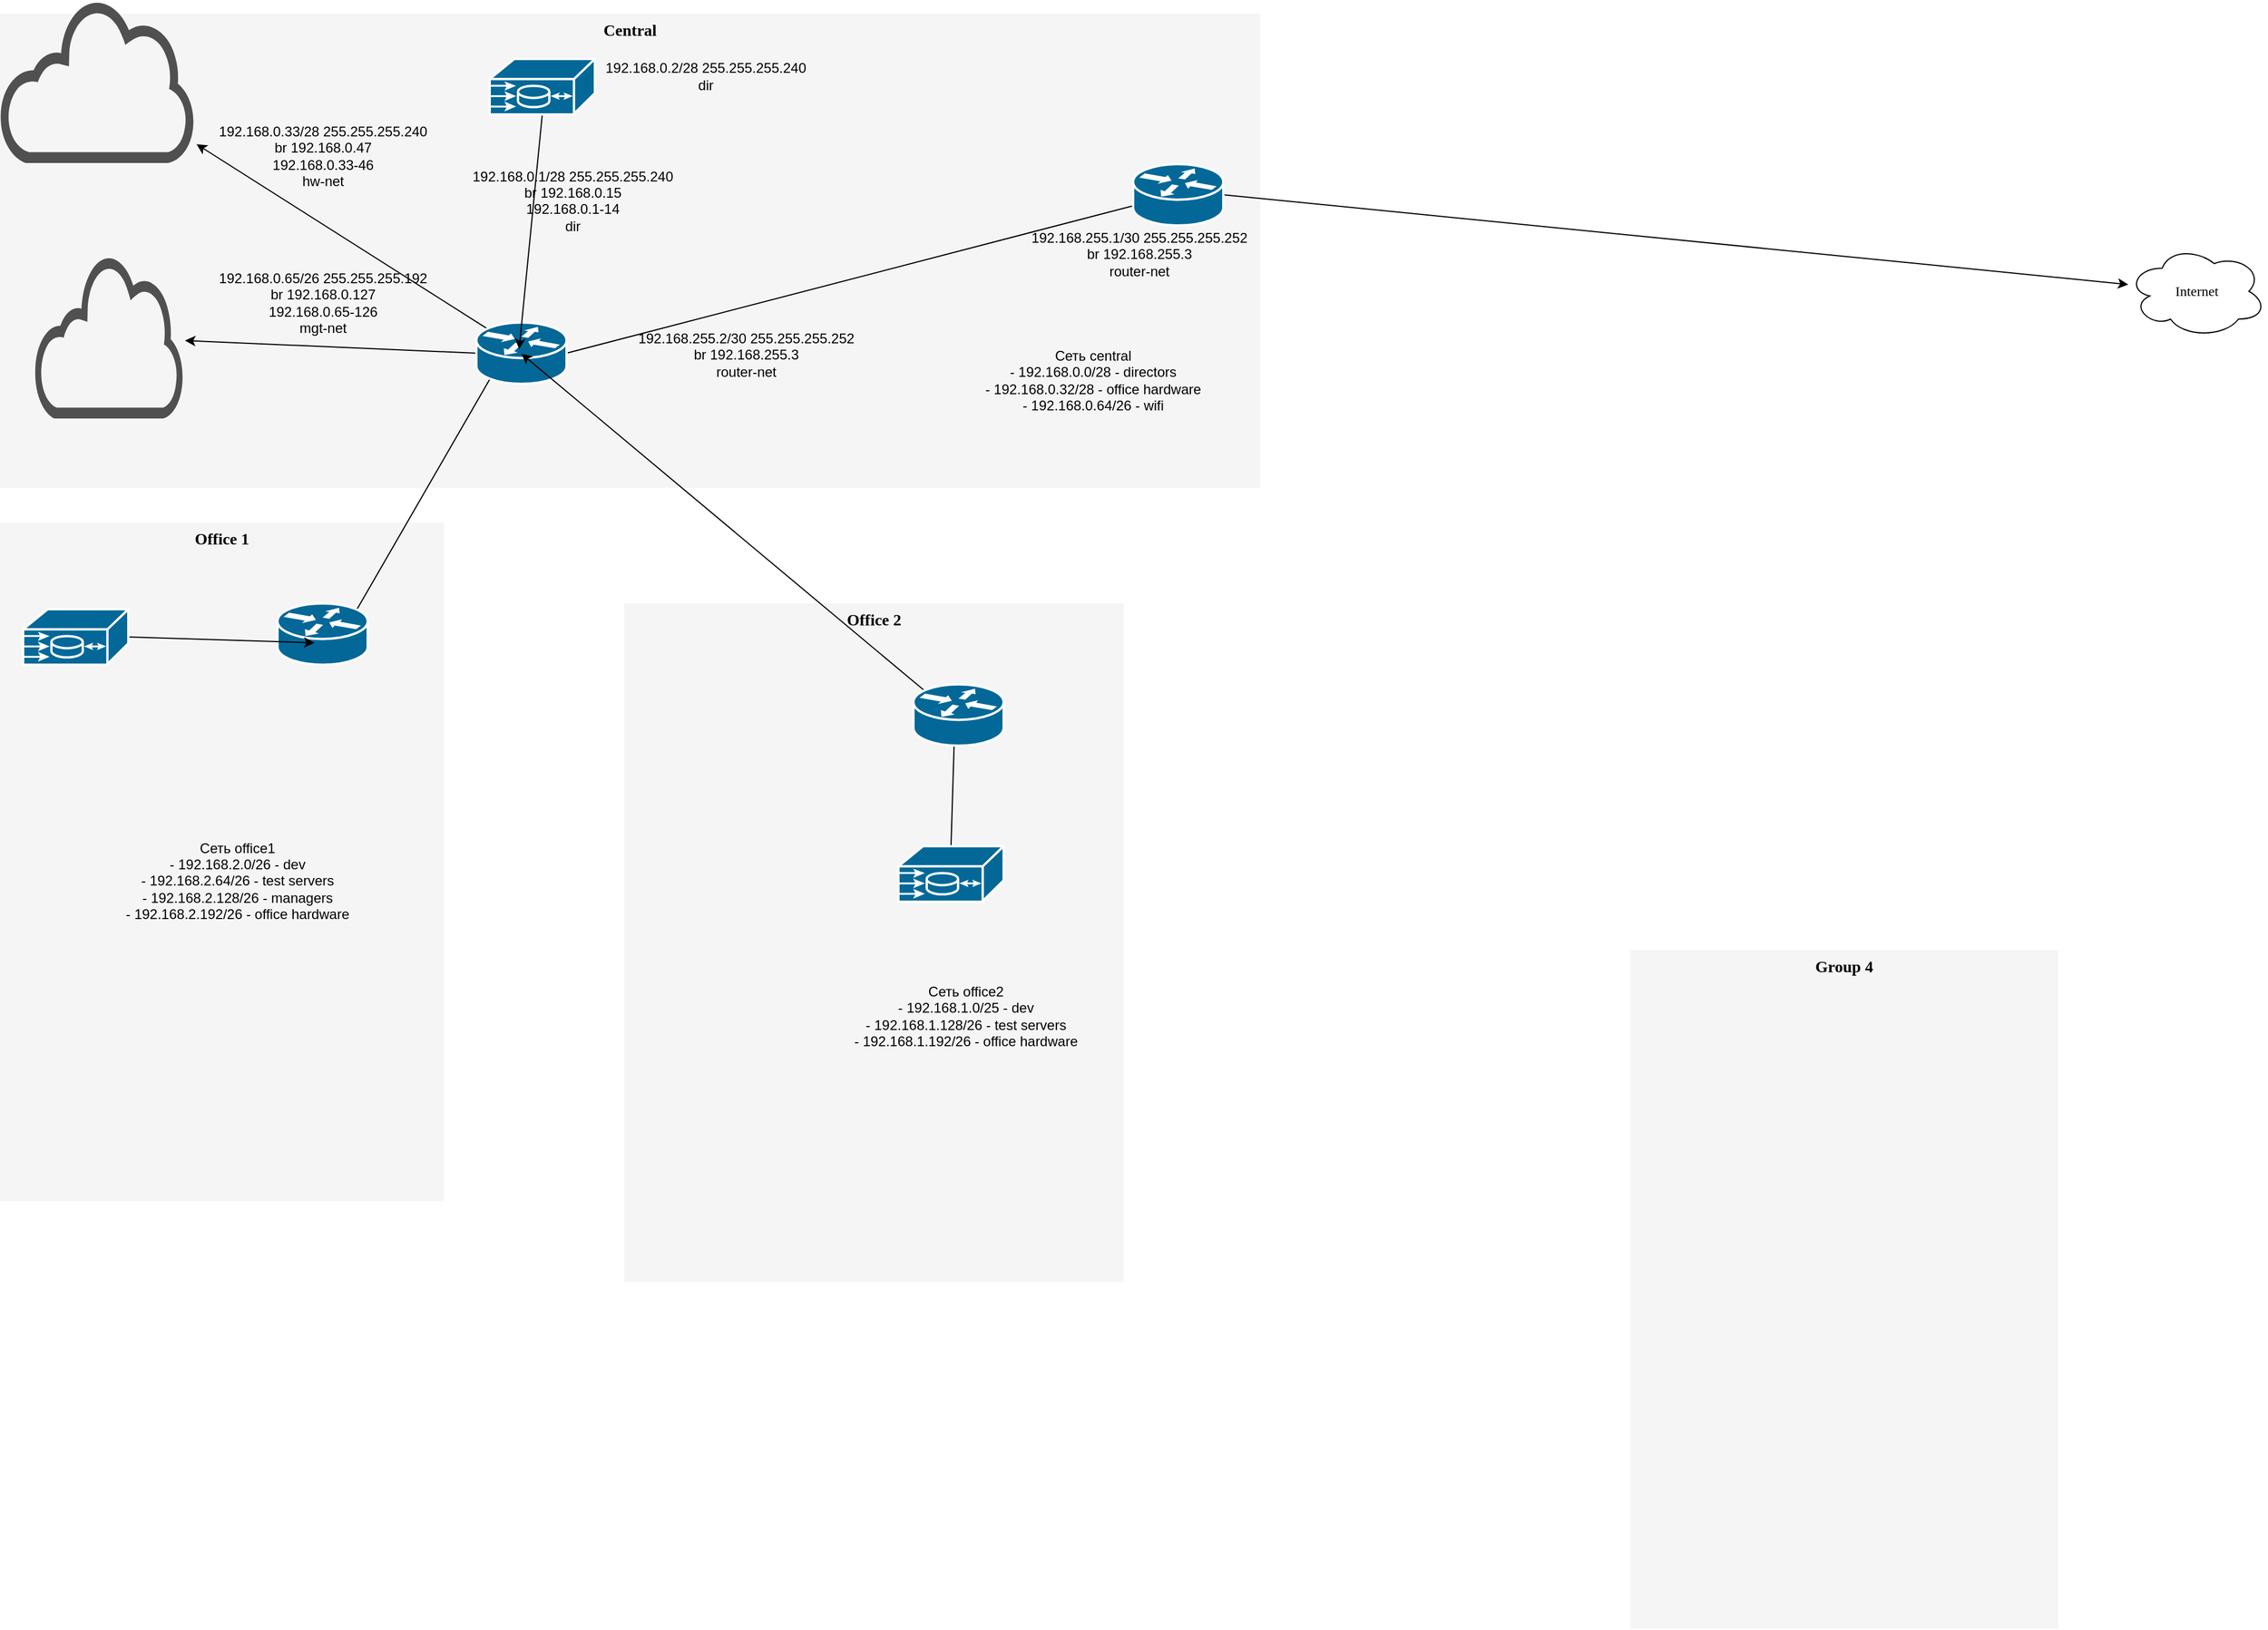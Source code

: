 <mxfile version="13.0.1" type="device"><diagram name="Page-1" id="c37626ed-c26b-45fb-9056-f9ebc6bb27b6"><mxGraphModel dx="1422" dy="801" grid="1" gridSize="10" guides="1" tooltips="1" connect="1" arrows="1" fold="1" page="1" pageScale="1" pageWidth="1100" pageHeight="850" background="#ffffff" math="0" shadow="0"><root><mxCell id="0"/><mxCell id="1" parent="0"/><mxCell id="1c7a67bf8fd3230f-83" value="Central" style="whiteSpace=wrap;html=1;rounded=0;shadow=0;comic=0;strokeWidth=1;fontFamily=Verdana;fontSize=14;fillColor=#f5f5f5;strokeColor=none;verticalAlign=top;fontStyle=1" parent="1" vertex="1"><mxGeometry x="190" y="40" width="1090" height="410" as="geometry"/></mxCell><mxCell id="1c7a67bf8fd3230f-82" value="Group 4" style="whiteSpace=wrap;html=1;rounded=0;shadow=0;comic=0;strokeWidth=1;fontFamily=Verdana;fontSize=14;fillColor=#f5f5f5;strokeColor=none;fontStyle=1;verticalAlign=top;" parent="1" vertex="1"><mxGeometry x="1600" y="850" width="370" height="587" as="geometry"/></mxCell><mxCell id="1c7a67bf8fd3230f-81" value="Office 2" style="whiteSpace=wrap;html=1;rounded=0;shadow=0;comic=0;strokeWidth=1;fontFamily=Verdana;fontSize=14;fillColor=#f5f5f5;strokeColor=none;fontStyle=1;verticalAlign=top;" parent="1" vertex="1"><mxGeometry x="730" y="550.0" width="432" height="587" as="geometry"/></mxCell><mxCell id="1c7a67bf8fd3230f-80" value="Office 1 " style="whiteSpace=wrap;html=1;rounded=0;shadow=0;comic=0;strokeWidth=1;fontFamily=Verdana;fontSize=14;fillColor=#f5f5f5;strokeColor=none;fontStyle=1;verticalAlign=top;" parent="1" vertex="1"><mxGeometry x="190" y="480" width="384" height="587" as="geometry"/></mxCell><mxCell id="1c7a67bf8fd3230f-15" value="Internet" style="ellipse;shape=cloud;whiteSpace=wrap;html=1;rounded=0;shadow=0;comic=0;strokeWidth=1;fontFamily=Verdana;fontSize=12;" parent="1" vertex="1"><mxGeometry x="2030" y="240" width="120" height="80" as="geometry"/></mxCell><mxCell id="x8WAZvwo2zlgMsEX7j50-14" style="edgeStyle=none;rounded=0;orthogonalLoop=1;jettySize=auto;html=1;exitX=0.5;exitY=0;exitDx=0;exitDy=0;exitPerimeter=0;entryX=0.462;entryY=0.453;entryDx=0;entryDy=0;entryPerimeter=0;" edge="1" parent="1" source="1c7a67bf8fd3230f-19" target="x8WAZvwo2zlgMsEX7j50-8"><mxGeometry relative="1" as="geometry"/></mxCell><mxCell id="1c7a67bf8fd3230f-19" value="" style="shape=mxgraph.cisco.misc.me1100;html=1;dashed=0;fillColor=#036897;strokeColor=#ffffff;strokeWidth=2;verticalLabelPosition=bottom;verticalAlign=top;rounded=0;shadow=0;comic=0;fontFamily=Verdana;fontSize=12;" parent="1" vertex="1"><mxGeometry x="967" y="760" width="91" height="48" as="geometry"/></mxCell><mxCell id="x8WAZvwo2zlgMsEX7j50-3" style="edgeStyle=none;rounded=0;orthogonalLoop=1;jettySize=auto;html=1;exitX=0.88;exitY=0.1;exitDx=0;exitDy=0;exitPerimeter=0;entryX=0.282;entryY=0.585;entryDx=0;entryDy=0;entryPerimeter=0;" edge="1" parent="1" source="1c7a67bf8fd3230f-46" target="x8WAZvwo2zlgMsEX7j50-1"><mxGeometry relative="1" as="geometry"/></mxCell><mxCell id="1c7a67bf8fd3230f-46" value="" style="shape=mxgraph.cisco.routers.router;html=1;dashed=0;fillColor=#036897;strokeColor=#ffffff;strokeWidth=2;verticalLabelPosition=bottom;verticalAlign=top;rounded=0;shadow=0;comic=0;fontFamily=Verdana;fontSize=12;" parent="1" vertex="1"><mxGeometry x="430" y="550" width="78" height="53" as="geometry"/></mxCell><mxCell id="x8WAZvwo2zlgMsEX7j50-4" style="edgeStyle=none;rounded=0;orthogonalLoop=1;jettySize=auto;html=1;exitX=1;exitY=0.5;exitDx=0;exitDy=0;exitPerimeter=0;entryX=0.346;entryY=0.547;entryDx=0;entryDy=0;entryPerimeter=0;" edge="1" parent="1" source="x8WAZvwo2zlgMsEX7j50-1" target="x8WAZvwo2zlgMsEX7j50-2"><mxGeometry relative="1" as="geometry"/></mxCell><mxCell id="x8WAZvwo2zlgMsEX7j50-27" style="edgeStyle=none;rounded=0;orthogonalLoop=1;jettySize=auto;html=1;exitX=0;exitY=0.5;exitDx=0;exitDy=0;exitPerimeter=0;" edge="1" parent="1" source="x8WAZvwo2zlgMsEX7j50-1" target="x8WAZvwo2zlgMsEX7j50-24"><mxGeometry relative="1" as="geometry"/></mxCell><mxCell id="x8WAZvwo2zlgMsEX7j50-28" style="edgeStyle=none;rounded=0;orthogonalLoop=1;jettySize=auto;html=1;exitX=0.12;exitY=0.1;exitDx=0;exitDy=0;exitPerimeter=0;" edge="1" parent="1" source="x8WAZvwo2zlgMsEX7j50-1" target="x8WAZvwo2zlgMsEX7j50-23"><mxGeometry relative="1" as="geometry"/></mxCell><mxCell id="x8WAZvwo2zlgMsEX7j50-1" value="" style="shape=mxgraph.cisco.routers.router;html=1;dashed=0;fillColor=#036897;strokeColor=#ffffff;strokeWidth=2;verticalLabelPosition=bottom;verticalAlign=top;rounded=0;shadow=0;comic=0;fontFamily=Verdana;fontSize=12;" vertex="1" parent="1"><mxGeometry x="602" y="307" width="78" height="53" as="geometry"/></mxCell><mxCell id="x8WAZvwo2zlgMsEX7j50-5" style="edgeStyle=none;rounded=0;orthogonalLoop=1;jettySize=auto;html=1;exitX=1;exitY=0.5;exitDx=0;exitDy=0;exitPerimeter=0;" edge="1" parent="1" source="x8WAZvwo2zlgMsEX7j50-2" target="1c7a67bf8fd3230f-15"><mxGeometry relative="1" as="geometry"/></mxCell><mxCell id="x8WAZvwo2zlgMsEX7j50-2" value="" style="shape=mxgraph.cisco.routers.router;html=1;dashed=0;fillColor=#036897;strokeColor=#ffffff;strokeWidth=2;verticalLabelPosition=bottom;verticalAlign=top;rounded=0;shadow=0;comic=0;fontFamily=Verdana;fontSize=12;" vertex="1" parent="1"><mxGeometry x="1170" y="170" width="78" height="53" as="geometry"/></mxCell><mxCell id="x8WAZvwo2zlgMsEX7j50-6" style="edgeStyle=none;rounded=0;orthogonalLoop=1;jettySize=auto;html=1;exitX=1;exitY=0;exitDx=0;exitDy=0;" edge="1" parent="1" source="1c7a67bf8fd3230f-83" target="1c7a67bf8fd3230f-83"><mxGeometry relative="1" as="geometry"/></mxCell><mxCell id="x8WAZvwo2zlgMsEX7j50-7" style="edgeStyle=none;rounded=0;orthogonalLoop=1;jettySize=auto;html=1;exitX=1;exitY=0.5;exitDx=0;exitDy=0;" edge="1" parent="1" source="1c7a67bf8fd3230f-83" target="1c7a67bf8fd3230f-83"><mxGeometry relative="1" as="geometry"/></mxCell><mxCell id="x8WAZvwo2zlgMsEX7j50-13" style="edgeStyle=none;rounded=0;orthogonalLoop=1;jettySize=auto;html=1;exitX=0.12;exitY=0.1;exitDx=0;exitDy=0;exitPerimeter=0;entryX=0.5;entryY=0.509;entryDx=0;entryDy=0;entryPerimeter=0;" edge="1" parent="1" source="x8WAZvwo2zlgMsEX7j50-8" target="x8WAZvwo2zlgMsEX7j50-1"><mxGeometry relative="1" as="geometry"/></mxCell><mxCell id="x8WAZvwo2zlgMsEX7j50-8" value="" style="shape=mxgraph.cisco.routers.router;html=1;dashed=0;fillColor=#036897;strokeColor=#ffffff;strokeWidth=2;verticalLabelPosition=bottom;verticalAlign=top;rounded=0;shadow=0;comic=0;fontFamily=Verdana;fontSize=12;" vertex="1" parent="1"><mxGeometry x="980" y="620" width="78" height="53" as="geometry"/></mxCell><mxCell id="x8WAZvwo2zlgMsEX7j50-12" style="edgeStyle=none;rounded=0;orthogonalLoop=1;jettySize=auto;html=1;exitX=1;exitY=0.5;exitDx=0;exitDy=0;exitPerimeter=0;entryX=0.41;entryY=0.642;entryDx=0;entryDy=0;entryPerimeter=0;" edge="1" parent="1" source="x8WAZvwo2zlgMsEX7j50-9" target="1c7a67bf8fd3230f-46"><mxGeometry relative="1" as="geometry"/></mxCell><mxCell id="x8WAZvwo2zlgMsEX7j50-9" value="" style="shape=mxgraph.cisco.misc.me1100;html=1;dashed=0;fillColor=#036897;strokeColor=#ffffff;strokeWidth=2;verticalLabelPosition=bottom;verticalAlign=top;rounded=0;shadow=0;comic=0;fontFamily=Verdana;fontSize=12;" vertex="1" parent="1"><mxGeometry x="210" y="555" width="91" height="48" as="geometry"/></mxCell><mxCell id="x8WAZvwo2zlgMsEX7j50-11" style="edgeStyle=none;rounded=0;orthogonalLoop=1;jettySize=auto;html=1;exitX=0.5;exitY=1;exitDx=0;exitDy=0;exitPerimeter=0;entryX=0.474;entryY=0.434;entryDx=0;entryDy=0;entryPerimeter=0;" edge="1" parent="1" source="x8WAZvwo2zlgMsEX7j50-10" target="x8WAZvwo2zlgMsEX7j50-1"><mxGeometry relative="1" as="geometry"/></mxCell><mxCell id="x8WAZvwo2zlgMsEX7j50-10" value="" style="shape=mxgraph.cisco.misc.me1100;html=1;dashed=0;fillColor=#036897;strokeColor=#ffffff;strokeWidth=2;verticalLabelPosition=bottom;verticalAlign=top;rounded=0;shadow=0;comic=0;fontFamily=Verdana;fontSize=12;" vertex="1" parent="1"><mxGeometry x="613.5" y="79" width="91" height="48" as="geometry"/></mxCell><mxCell id="x8WAZvwo2zlgMsEX7j50-15" value="&lt;br&gt;Сеть central&lt;br&gt;- 192.168.0.0/28    - directors&lt;br&gt;- 192.168.0.32/28  - office hardware&lt;br&gt;- 192.168.0.64/26  - wifi" style="text;html=1;resizable=0;autosize=1;align=center;verticalAlign=middle;points=[];fillColor=none;strokeColor=none;rounded=0;" vertex="1" parent="1"><mxGeometry x="1030" y="310" width="210" height="80" as="geometry"/></mxCell><mxCell id="x8WAZvwo2zlgMsEX7j50-16" value="&lt;br&gt;Сеть office2&lt;br&gt;- 192.168.1.0/25      - dev&lt;br&gt;- 192.168.1.128/26  - test servers&lt;br&gt;- 192.168.1.192/26  - office hardware" style="text;html=1;resizable=0;autosize=1;align=center;verticalAlign=middle;points=[];fillColor=none;strokeColor=none;rounded=0;" vertex="1" parent="1"><mxGeometry x="920" y="860" width="210" height="80" as="geometry"/></mxCell><mxCell id="x8WAZvwo2zlgMsEX7j50-17" value="Сеть office1&lt;br&gt;- 192.168.2.0/26      - dev&lt;br&gt;- 192.168.2.64/26    - test servers&lt;br&gt;- 192.168.2.128/26  - managers&lt;br&gt;- 192.168.2.192/26  - office hardware" style="text;html=1;resizable=0;autosize=1;align=center;verticalAlign=middle;points=[];fillColor=none;strokeColor=none;rounded=0;" vertex="1" parent="1"><mxGeometry x="290" y="750" width="210" height="80" as="geometry"/></mxCell><mxCell id="x8WAZvwo2zlgMsEX7j50-18" value="&lt;div&gt;192.168.255.1/30 255.255.255.252&lt;/div&gt;&lt;div&gt;br 192.168.255.3&lt;br&gt;&lt;/div&gt;&lt;div&gt;router-net&lt;br&gt; &lt;/div&gt;" style="text;html=1;resizable=0;autosize=1;align=center;verticalAlign=middle;points=[];fillColor=none;strokeColor=none;rounded=0;" vertex="1" parent="1"><mxGeometry x="1070" y="223" width="210" height="50" as="geometry"/></mxCell><mxCell id="x8WAZvwo2zlgMsEX7j50-19" value="&lt;div&gt;192.168.255.2/30 255.255.255.252&lt;/div&gt;&lt;div&gt;br 192.168.255.3&lt;br&gt;&lt;/div&gt;&lt;div&gt;router-net&lt;br&gt; &lt;/div&gt;" style="text;html=1;resizable=0;autosize=1;align=center;verticalAlign=middle;points=[];fillColor=none;strokeColor=none;rounded=0;" vertex="1" parent="1"><mxGeometry x="730" y="310" width="210" height="50" as="geometry"/></mxCell><mxCell id="x8WAZvwo2zlgMsEX7j50-20" value="&lt;div&gt;192.168.0.1/28 255.255.255.240&lt;/div&gt;&lt;div&gt;br 192.168.0.15&lt;/div&gt;&lt;div&gt;192.168.0.1-14&lt;/div&gt;&lt;div&gt;dir&lt;br&gt;&lt;/div&gt;&lt;div&gt;&lt;br&gt; &lt;/div&gt;" style="text;html=1;resizable=0;autosize=1;align=center;verticalAlign=middle;points=[];fillColor=none;strokeColor=none;rounded=0;" vertex="1" parent="1"><mxGeometry x="590" y="169" width="190" height="80" as="geometry"/></mxCell><mxCell id="x8WAZvwo2zlgMsEX7j50-21" value="&lt;div&gt;192.168.0.33/28 255.255.255.240&lt;/div&gt;&lt;div&gt;br 192.168.0.47&lt;/div&gt;&lt;div&gt;192.168.0.33-46&lt;br&gt;&lt;/div&gt;&lt;div&gt;hw-net&lt;br&gt; &lt;/div&gt;" style="text;html=1;resizable=0;autosize=1;align=center;verticalAlign=middle;points=[];fillColor=none;strokeColor=none;rounded=0;" vertex="1" parent="1"><mxGeometry x="369" y="133" width="200" height="60" as="geometry"/></mxCell><mxCell id="x8WAZvwo2zlgMsEX7j50-22" value="&lt;div&gt;192.168.0.2/28 255.255.255.240&lt;br&gt;&lt;/div&gt;&lt;div&gt;dir&lt;br&gt;&lt;/div&gt;" style="text;html=1;resizable=0;autosize=1;align=center;verticalAlign=middle;points=[];fillColor=none;strokeColor=none;rounded=0;" vertex="1" parent="1"><mxGeometry x="704.5" y="79" width="190" height="30" as="geometry"/></mxCell><mxCell id="x8WAZvwo2zlgMsEX7j50-23" value="" style="pointerEvents=1;shadow=0;dashed=0;html=1;strokeColor=none;fillColor=#505050;labelPosition=center;verticalLabelPosition=bottom;outlineConnect=0;verticalAlign=top;align=center;shape=mxgraph.office.clouds.cloud;" vertex="1" parent="1"><mxGeometry x="190" y="28.5" width="170" height="140.5" as="geometry"/></mxCell><mxCell id="x8WAZvwo2zlgMsEX7j50-24" value="" style="pointerEvents=1;shadow=0;dashed=0;html=1;strokeColor=none;fillColor=#505050;labelPosition=center;verticalLabelPosition=bottom;outlineConnect=0;verticalAlign=top;align=center;shape=mxgraph.office.clouds.cloud;" vertex="1" parent="1"><mxGeometry x="220" y="249.5" width="130" height="140.5" as="geometry"/></mxCell><mxCell id="x8WAZvwo2zlgMsEX7j50-26" value="&lt;div&gt;192.168.0.65/26 255.255.255.192&lt;/div&gt;&lt;div&gt;br 192.168.0.127&lt;/div&gt;&lt;div&gt;192.168.0.65-126&lt;br&gt;&lt;/div&gt;&lt;div&gt;mgt-net&lt;br&gt; &lt;/div&gt;" style="text;html=1;resizable=0;autosize=1;align=center;verticalAlign=middle;points=[];fillColor=none;strokeColor=none;rounded=0;" vertex="1" parent="1"><mxGeometry x="369" y="260" width="200" height="60" as="geometry"/></mxCell></root></mxGraphModel></diagram></mxfile>